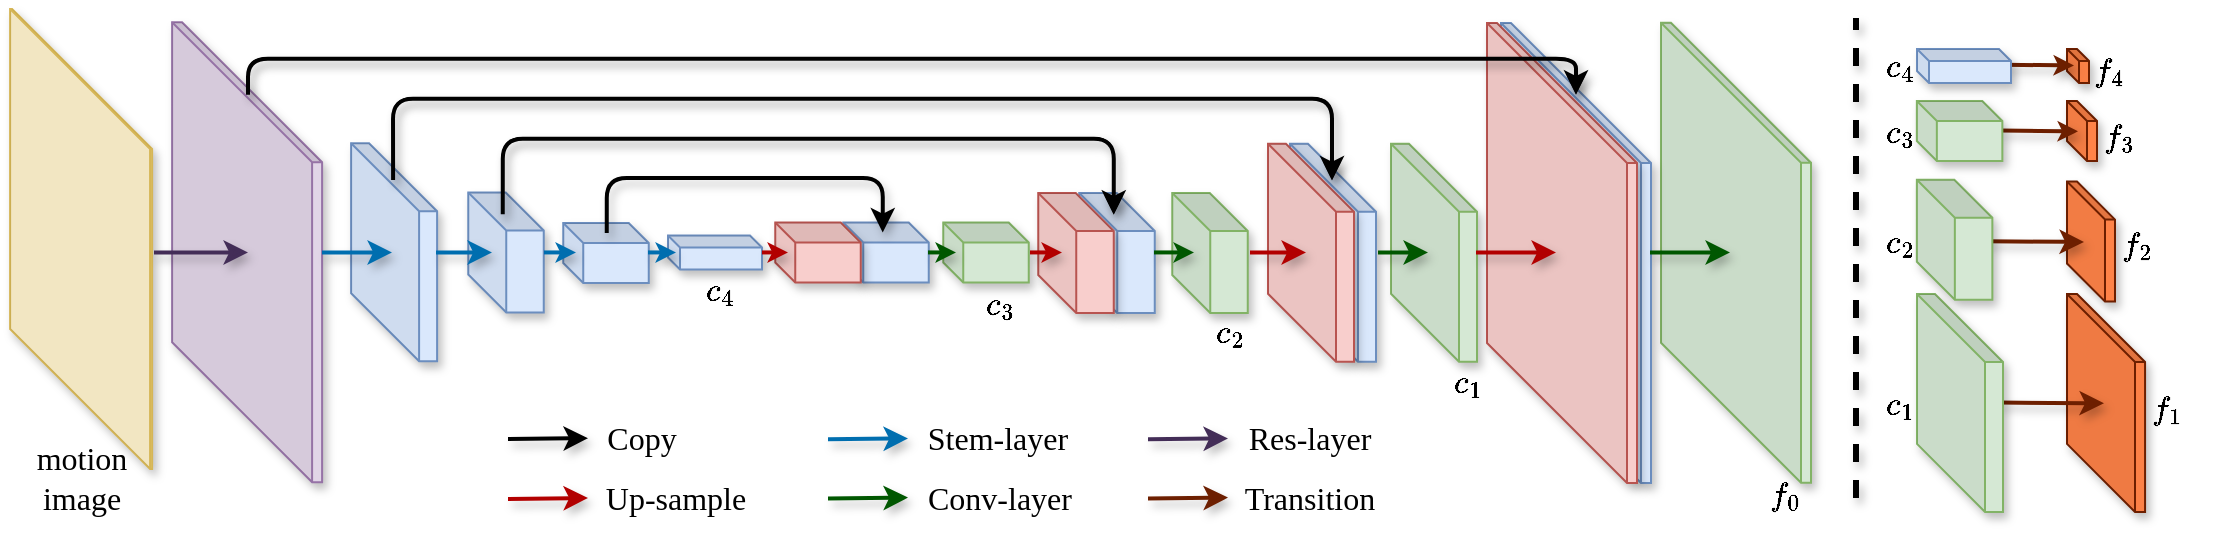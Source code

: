 <mxfile version="14.6.1" type="github">
  <diagram id="QA0bJ5i-_w0NXoJZr5kA" name="Page-1">
    <mxGraphModel dx="-729" dy="-1723" grid="1" gridSize="10" guides="1" tooltips="1" connect="1" arrows="1" fold="1" page="1" pageScale="1" pageWidth="850" pageHeight="1100" math="1" shadow="0">
      <root>
        <mxCell id="0" />
        <mxCell id="1" parent="0" />
        <mxCell id="taAj6aya3iwNu6nGRGRA-267" value="" style="shape=cube;whiteSpace=wrap;html=1;boundedLbl=1;backgroundOutline=1;darkOpacity=0.05;darkOpacity2=0.1;shadow=1;flipV=0;flipH=1;size=6;spacing=2;rotation=-90;strokeColor=#6D1F00;fontColor=#ffffff;fillColor=#FA8046;" vertex="1" parent="1">
          <mxGeometry x="2797.5" y="2368.5" width="17" height="11" as="geometry" />
        </mxCell>
        <mxCell id="taAj6aya3iwNu6nGRGRA-250" value="" style="shape=cube;whiteSpace=wrap;html=1;boundedLbl=1;backgroundOutline=1;darkOpacity=0.05;darkOpacity2=0.1;shadow=1;flipV=0;flipH=1;size=10;spacing=2;rotation=-90;strokeColor=#6D1F00;fontColor=#ffffff;fillColor=#FF8348;" vertex="1" parent="1">
          <mxGeometry x="2793" y="2399" width="30" height="15" as="geometry" />
        </mxCell>
        <mxCell id="taAj6aya3iwNu6nGRGRA-97" value="" style="shape=cube;whiteSpace=wrap;html=1;boundedLbl=1;backgroundOutline=1;darkOpacity=0.05;darkOpacity2=0.1;shadow=1;flipV=0;flipH=1;size=70;spacing=2;rotation=-90;fillColor=#d5e8d4;strokeColor=#82b366;" vertex="1" parent="1">
          <mxGeometry x="2520" y="2429.88" width="230" height="75" as="geometry" />
        </mxCell>
        <mxCell id="taAj6aya3iwNu6nGRGRA-98" value="" style="shape=cube;whiteSpace=wrap;html=1;boundedLbl=1;backgroundOutline=1;darkOpacity=0.05;darkOpacity2=0.1;shadow=1;flipV=0;flipH=1;size=10;spacing=2;rotation=-90;fillColor=#dae8fc;strokeColor=#6c8ebf;" vertex="1" parent="1">
          <mxGeometry x="2195" y="2445.88" width="30" height="42.75" as="geometry" />
        </mxCell>
        <mxCell id="taAj6aya3iwNu6nGRGRA-99" value="" style="shape=cube;whiteSpace=wrap;html=1;boundedLbl=1;backgroundOutline=1;darkOpacity=0.05;darkOpacity2=0.1;shadow=1;flipV=0;flipH=1;size=19;spacing=2;rotation=-90;fillColor=#dae8fc;strokeColor=#6c8ebf;" vertex="1" parent="1">
          <mxGeometry x="2295.5" y="2448.63" width="60" height="37.75" as="geometry" />
        </mxCell>
        <mxCell id="taAj6aya3iwNu6nGRGRA-100" value="" style="shape=cube;whiteSpace=wrap;html=1;boundedLbl=1;backgroundOutline=1;darkOpacity=0.05;darkOpacity2=0.1;shadow=1;flipV=0;flipH=1;size=10;spacing=2;rotation=-90;fillColor=#dae8fc;strokeColor=#6c8ebf;" vertex="1" parent="1">
          <mxGeometry x="2055" y="2446.13" width="30" height="42.75" as="geometry" />
        </mxCell>
        <mxCell id="taAj6aya3iwNu6nGRGRA-101" value="" style="shape=cube;whiteSpace=wrap;html=1;boundedLbl=1;backgroundOutline=1;darkOpacity=0.05;darkOpacity2=0.1;shadow=1;flipV=0;flipH=1;size=70;spacing=2;rotation=-90;fillColor=#e1d5e7;strokeColor=#9673a6;" vertex="1" parent="1">
          <mxGeometry x="1775.55" y="2429.63" width="230" height="75" as="geometry" />
        </mxCell>
        <mxCell id="taAj6aya3iwNu6nGRGRA-102" value="" style="shape=cube;whiteSpace=wrap;html=1;boundedLbl=1;backgroundOutline=1;darkOpacity=0.05;darkOpacity2=0.1;shadow=1;flipV=0;flipH=1;size=34;spacing=2;rotation=-90;fillColor=#dae8fc;strokeColor=#6c8ebf;" vertex="1" parent="1">
          <mxGeometry x="1909.55" y="2445.63" width="109" height="43" as="geometry" />
        </mxCell>
        <mxCell id="taAj6aya3iwNu6nGRGRA-103" value="" style="shape=cube;whiteSpace=wrap;html=1;boundedLbl=1;backgroundOutline=1;darkOpacity=0.05;darkOpacity2=0.1;shadow=1;flipV=0;flipH=1;size=19;spacing=2;rotation=-90;fillColor=#dae8fc;strokeColor=#6c8ebf;" vertex="1" parent="1">
          <mxGeometry x="1990" y="2448.38" width="60" height="37.75" as="geometry" />
        </mxCell>
        <mxCell id="taAj6aya3iwNu6nGRGRA-104" value="" style="shape=cube;whiteSpace=wrap;html=1;boundedLbl=1;backgroundOutline=1;darkOpacity=0.05;darkOpacity2=0.1;shadow=1;flipV=0;flipH=1;size=6;spacing=2;rotation=-90;fillColor=#dae8fc;strokeColor=#6c8ebf;" vertex="1" parent="1">
          <mxGeometry x="2116" y="2443.76" width="17" height="47" as="geometry" />
        </mxCell>
        <mxCell id="taAj6aya3iwNu6nGRGRA-105" value="" style="shape=cube;whiteSpace=wrap;html=1;boundedLbl=1;backgroundOutline=1;darkOpacity=0.05;darkOpacity2=0.1;shadow=1;flipV=0;flipH=1;size=10;spacing=2;rotation=-90;fillColor=#f8cecc;strokeColor=#b85450;" vertex="1" parent="1">
          <mxGeometry x="2161" y="2445.88" width="30" height="42.75" as="geometry" />
        </mxCell>
        <mxCell id="taAj6aya3iwNu6nGRGRA-106" value="" style="shape=cube;whiteSpace=wrap;html=1;boundedLbl=1;backgroundOutline=1;darkOpacity=0.05;darkOpacity2=0.1;shadow=1;flipV=0;flipH=1;size=19;spacing=2;rotation=-90;fillColor=#f8cecc;strokeColor=#b85450;" vertex="1" parent="1">
          <mxGeometry x="2275" y="2448.63" width="60" height="37.75" as="geometry" />
        </mxCell>
        <mxCell id="taAj6aya3iwNu6nGRGRA-107" value="" style="shape=cube;whiteSpace=wrap;html=1;boundedLbl=1;backgroundOutline=1;darkOpacity=0.05;darkOpacity2=0.1;shadow=1;flipV=0;flipH=1;size=10;spacing=2;rotation=-90;strokeColor=#82b366;fillColor=#d5e8d4;" vertex="1" parent="1">
          <mxGeometry x="2245" y="2445.88" width="30" height="42.75" as="geometry" />
        </mxCell>
        <mxCell id="taAj6aya3iwNu6nGRGRA-108" value="" style="shape=cube;whiteSpace=wrap;html=1;boundedLbl=1;backgroundOutline=1;darkOpacity=0.05;darkOpacity2=0.1;shadow=1;flipV=0;flipH=1;size=19;spacing=2;rotation=-90;fillColor=#d5e8d4;strokeColor=#82b366;" vertex="1" parent="1">
          <mxGeometry x="2342" y="2448.63" width="60" height="37.75" as="geometry" />
        </mxCell>
        <mxCell id="taAj6aya3iwNu6nGRGRA-109" value="" style="shape=cube;whiteSpace=wrap;html=1;boundedLbl=1;backgroundOutline=1;darkOpacity=0.05;darkOpacity2=0.1;shadow=1;flipV=0;flipH=1;size=34;spacing=2;rotation=-90;fillColor=#dae8fc;strokeColor=#6c8ebf;" vertex="1" parent="1">
          <mxGeometry x="2379" y="2445.88" width="109" height="43" as="geometry" />
        </mxCell>
        <mxCell id="taAj6aya3iwNu6nGRGRA-110" value="" style="shape=cube;whiteSpace=wrap;html=1;boundedLbl=1;backgroundOutline=1;darkOpacity=0.05;darkOpacity2=0.1;shadow=1;flipV=0;flipH=1;size=34;spacing=2;rotation=-90;fillColor=#f8cecc;strokeColor=#b85450;" vertex="1" parent="1">
          <mxGeometry x="2368" y="2445.88" width="109" height="43" as="geometry" />
        </mxCell>
        <mxCell id="taAj6aya3iwNu6nGRGRA-111" value="" style="shape=cube;whiteSpace=wrap;html=1;boundedLbl=1;backgroundOutline=1;darkOpacity=0.05;darkOpacity2=0.1;shadow=1;flipV=0;flipH=1;size=34;spacing=2;rotation=-90;fillColor=#d5e8d4;strokeColor=#82b366;" vertex="1" parent="1">
          <mxGeometry x="2429.5" y="2445.88" width="109" height="43" as="geometry" />
        </mxCell>
        <mxCell id="taAj6aya3iwNu6nGRGRA-112" value="" style="shape=cube;whiteSpace=wrap;html=1;boundedLbl=1;backgroundOutline=1;darkOpacity=0.05;darkOpacity2=0.1;shadow=1;flipV=0;flipH=1;size=70;spacing=2;rotation=-90;fillColor=#dae8fc;strokeColor=#6c8ebf;" vertex="1" parent="1">
          <mxGeometry x="2440" y="2430" width="230" height="75" as="geometry" />
        </mxCell>
        <mxCell id="taAj6aya3iwNu6nGRGRA-113" value="" style="shape=cube;whiteSpace=wrap;html=1;boundedLbl=1;backgroundOutline=1;darkOpacity=0.05;darkOpacity2=0.1;shadow=1;flipV=0;flipH=1;size=70;spacing=2;rotation=-90;fillColor=#f8cecc;strokeColor=#b85450;" vertex="1" parent="1">
          <mxGeometry x="2433" y="2430" width="230" height="75" as="geometry" />
        </mxCell>
        <mxCell id="taAj6aya3iwNu6nGRGRA-114" value="" style="endArrow=classic;html=1;rounded=1;shadow=1;" edge="1" parent="1">
          <mxGeometry width="50" height="50" relative="1" as="geometry">
            <mxPoint x="1891" y="2388" as="sourcePoint" />
            <mxPoint x="2555" y="2388" as="targetPoint" />
            <Array as="points">
              <mxPoint x="1891" y="2370" />
              <mxPoint x="2232" y="2370" />
              <mxPoint x="2555" y="2370" />
            </Array>
          </mxGeometry>
        </mxCell>
        <mxCell id="taAj6aya3iwNu6nGRGRA-135" value="" style="shape=cube;whiteSpace=wrap;html=1;boundedLbl=1;backgroundOutline=1;darkOpacity=0.05;darkOpacity2=0.1;shadow=1;flipV=0;flipH=1;size=70;spacing=2;rotation=-90;fillColor=#fff2cc;strokeColor=#d6b656;" vertex="1" parent="1">
          <mxGeometry x="1692.55" y="2425" width="230" height="71" as="geometry" />
        </mxCell>
        <mxCell id="taAj6aya3iwNu6nGRGRA-138" value="&lt;font face=&quot;Times New Roman&quot; style=&quot;font-size: 16px;&quot;&gt;motion image&lt;/font&gt;" style="text;html=1;strokeColor=none;fillColor=none;align=center;verticalAlign=middle;whiteSpace=wrap;rounded=0;shadow=1;fontSize=16;" vertex="1" parent="1">
          <mxGeometry x="1787.55" y="2570" width="40" height="20" as="geometry" />
        </mxCell>
        <mxCell id="taAj6aya3iwNu6nGRGRA-147" style="edgeStyle=orthogonalEdgeStyle;orthogonalLoop=1;jettySize=auto;html=1;exitX=0;exitY=0;exitDx=5;exitDy=37.75;exitPerimeter=0;entryX=0;entryY=0;entryDx=5;entryDy=37.75;entryPerimeter=0;rounded=1;strokeWidth=2;shadow=1;" edge="1" parent="1">
          <mxGeometry relative="1" as="geometry">
            <mxPoint x="2070.375" y="2457.505" as="sourcePoint" />
            <mxPoint x="2208.375" y="2457.255" as="targetPoint" />
            <Array as="points">
              <mxPoint x="2070" y="2430" />
              <mxPoint x="2208" y="2430" />
            </Array>
          </mxGeometry>
        </mxCell>
        <mxCell id="taAj6aya3iwNu6nGRGRA-148" style="edgeStyle=orthogonalEdgeStyle;orthogonalLoop=1;jettySize=auto;html=1;exitX=0;exitY=0;exitDx=9.5;exitDy=28.25;exitPerimeter=0;entryX=0;entryY=0;entryDx=9.5;entryDy=28.25;entryPerimeter=0;rounded=1;shadow=1;" edge="1" parent="1">
          <mxGeometry relative="1" as="geometry">
            <mxPoint x="2018.375" y="2447.755" as="sourcePoint" />
            <mxPoint x="2323.875" y="2448.005" as="targetPoint" />
            <Array as="points">
              <mxPoint x="2018" y="2410" />
              <mxPoint x="2324" y="2410" />
            </Array>
          </mxGeometry>
        </mxCell>
        <mxCell id="taAj6aya3iwNu6nGRGRA-149" style="edgeStyle=orthogonalEdgeStyle;orthogonalLoop=1;jettySize=auto;html=1;exitX=0;exitY=0;exitDx=17;exitDy=26;exitPerimeter=0;entryX=0;entryY=0;entryDx=17;entryDy=26;entryPerimeter=0;rounded=1;shadow=1;" edge="1" parent="1">
          <mxGeometry relative="1" as="geometry">
            <mxPoint x="1963.55" y="2430.63" as="sourcePoint" />
            <mxPoint x="2433" y="2430.88" as="targetPoint" />
            <Array as="points">
              <mxPoint x="1964" y="2390" />
              <mxPoint x="2433" y="2390" />
            </Array>
          </mxGeometry>
        </mxCell>
        <mxCell id="taAj6aya3iwNu6nGRGRA-180" value="" style="endArrow=classic;html=1;rounded=1;strokeWidth=2;shadow=1;" edge="1" parent="1">
          <mxGeometry width="50" height="50" relative="1" as="geometry">
            <mxPoint x="1891" y="2388.38" as="sourcePoint" />
            <mxPoint x="2555" y="2388.38" as="targetPoint" />
            <Array as="points">
              <mxPoint x="1891" y="2370.38" />
              <mxPoint x="2232" y="2370.38" />
              <mxPoint x="2555" y="2370.38" />
            </Array>
          </mxGeometry>
        </mxCell>
        <mxCell id="taAj6aya3iwNu6nGRGRA-181" style="edgeStyle=orthogonalEdgeStyle;orthogonalLoop=1;jettySize=auto;html=1;exitX=0;exitY=0;exitDx=17;exitDy=26;exitPerimeter=0;entryX=0;entryY=0;entryDx=17;entryDy=26;entryPerimeter=0;rounded=1;strokeWidth=2;shadow=1;" edge="1" parent="1">
          <mxGeometry relative="1" as="geometry">
            <mxPoint x="1963.55" y="2431.01" as="sourcePoint" />
            <mxPoint x="2433" y="2431.26" as="targetPoint" />
            <Array as="points">
              <mxPoint x="1964" y="2390.38" />
              <mxPoint x="2433" y="2390.38" />
            </Array>
          </mxGeometry>
        </mxCell>
        <mxCell id="taAj6aya3iwNu6nGRGRA-182" style="edgeStyle=orthogonalEdgeStyle;orthogonalLoop=1;jettySize=auto;html=1;exitX=0;exitY=0;exitDx=9.5;exitDy=28.25;exitPerimeter=0;entryX=0;entryY=0;entryDx=9.5;entryDy=28.25;entryPerimeter=0;rounded=1;strokeWidth=2;shadow=1;" edge="1" parent="1">
          <mxGeometry relative="1" as="geometry">
            <mxPoint x="2018.375" y="2448.135" as="sourcePoint" />
            <mxPoint x="2323.875" y="2448.385" as="targetPoint" />
            <Array as="points">
              <mxPoint x="2018" y="2410.38" />
              <mxPoint x="2324" y="2410.38" />
            </Array>
          </mxGeometry>
        </mxCell>
        <mxCell id="taAj6aya3iwNu6nGRGRA-208" value="" style="endArrow=classic;html=1;strokeWidth=2;fillColor=#76608a;strokeColor=#432D57;shadow=1;" edge="1" parent="1">
          <mxGeometry width="50" height="50" relative="1" as="geometry">
            <mxPoint x="1844" y="2467.22" as="sourcePoint" />
            <mxPoint x="1891" y="2467.23" as="targetPoint" />
          </mxGeometry>
        </mxCell>
        <mxCell id="taAj6aya3iwNu6nGRGRA-209" value="" style="endArrow=classic;html=1;strokeWidth=2;fillColor=#1ba1e2;strokeColor=#006EAF;shadow=1;" edge="1" parent="1">
          <mxGeometry width="50" height="50" relative="1" as="geometry">
            <mxPoint x="1928" y="2467.22" as="sourcePoint" />
            <mxPoint x="1963" y="2467.22" as="targetPoint" />
          </mxGeometry>
        </mxCell>
        <mxCell id="taAj6aya3iwNu6nGRGRA-210" value="" style="endArrow=classic;html=1;strokeWidth=2;fillColor=#1ba1e2;strokeColor=#006EAF;shadow=1;" edge="1" parent="1">
          <mxGeometry width="50" height="50" relative="1" as="geometry">
            <mxPoint x="1985" y="2467.22" as="sourcePoint" />
            <mxPoint x="2013" y="2467.22" as="targetPoint" />
          </mxGeometry>
        </mxCell>
        <mxCell id="taAj6aya3iwNu6nGRGRA-211" value="" style="endArrow=classic;html=1;strokeWidth=2;jumpSize=6;endSize=4;fillColor=#1ba1e2;strokeColor=#006EAF;shadow=1;" edge="1" parent="1">
          <mxGeometry width="50" height="50" relative="1" as="geometry">
            <mxPoint x="2039" y="2467.22" as="sourcePoint" />
            <mxPoint x="2055" y="2467.22" as="targetPoint" />
          </mxGeometry>
        </mxCell>
        <mxCell id="taAj6aya3iwNu6nGRGRA-212" value="" style="endArrow=classic;html=1;strokeWidth=2;jumpSize=6;endSize=4;fillColor=#1ba1e2;strokeColor=#006EAF;shadow=1;" edge="1" parent="1">
          <mxGeometry width="50" height="50" relative="1" as="geometry">
            <mxPoint x="2091" y="2467.22" as="sourcePoint" />
            <mxPoint x="2105" y="2467.22" as="targetPoint" />
          </mxGeometry>
        </mxCell>
        <mxCell id="taAj6aya3iwNu6nGRGRA-213" value="" style="endArrow=classic;html=1;strokeWidth=2;jumpSize=6;endSize=4;fillColor=#e51400;strokeColor=#B20000;shadow=1;" edge="1" parent="1">
          <mxGeometry width="50" height="50" relative="1" as="geometry">
            <mxPoint x="2148" y="2467.22" as="sourcePoint" />
            <mxPoint x="2161" y="2467.22" as="targetPoint" />
          </mxGeometry>
        </mxCell>
        <mxCell id="taAj6aya3iwNu6nGRGRA-214" value="" style="endArrow=classic;html=1;strokeWidth=2;jumpSize=6;endSize=4;fillColor=#008a00;strokeColor=#005700;shadow=1;" edge="1" parent="1">
          <mxGeometry width="50" height="50" relative="1" as="geometry">
            <mxPoint x="2231" y="2467.22" as="sourcePoint" />
            <mxPoint x="2245" y="2467.22" as="targetPoint" />
          </mxGeometry>
        </mxCell>
        <mxCell id="taAj6aya3iwNu6nGRGRA-215" value="" style="endArrow=classic;html=1;strokeWidth=2;jumpSize=6;endSize=4;fillColor=#e51400;strokeColor=#B20000;shadow=1;" edge="1" parent="1">
          <mxGeometry width="50" height="50" relative="1" as="geometry">
            <mxPoint x="2282" y="2467.22" as="sourcePoint" />
            <mxPoint x="2298" y="2467.22" as="targetPoint" />
          </mxGeometry>
        </mxCell>
        <mxCell id="taAj6aya3iwNu6nGRGRA-216" value="" style="endArrow=classic;html=1;strokeWidth=2;jumpSize=6;endSize=4;fillColor=#008a00;strokeColor=#005700;shadow=1;" edge="1" parent="1">
          <mxGeometry width="50" height="50" relative="1" as="geometry">
            <mxPoint x="2344" y="2467.22" as="sourcePoint" />
            <mxPoint x="2364" y="2467.22" as="targetPoint" />
          </mxGeometry>
        </mxCell>
        <mxCell id="taAj6aya3iwNu6nGRGRA-217" value="" style="endArrow=classic;html=1;strokeWidth=2;jumpSize=6;endSize=6;fillColor=#e51400;strokeColor=#B20000;shadow=1;" edge="1" parent="1">
          <mxGeometry width="50" height="50" relative="1" as="geometry">
            <mxPoint x="2392" y="2467.22" as="sourcePoint" />
            <mxPoint x="2420" y="2467.22" as="targetPoint" />
          </mxGeometry>
        </mxCell>
        <mxCell id="taAj6aya3iwNu6nGRGRA-218" value="" style="endArrow=classic;html=1;strokeWidth=2;jumpSize=6;endSize=6;fillColor=#008a00;strokeColor=#005700;shadow=1;" edge="1" parent="1">
          <mxGeometry width="50" height="50" relative="1" as="geometry">
            <mxPoint x="2456" y="2467.22" as="sourcePoint" />
            <mxPoint x="2481" y="2467.22" as="targetPoint" />
          </mxGeometry>
        </mxCell>
        <mxCell id="taAj6aya3iwNu6nGRGRA-219" value="" style="endArrow=classic;html=1;strokeWidth=2;jumpSize=6;endSize=6;fillColor=#e51400;strokeColor=#B20000;shadow=1;" edge="1" parent="1">
          <mxGeometry width="50" height="50" relative="1" as="geometry">
            <mxPoint x="2505" y="2467.22" as="sourcePoint" />
            <mxPoint x="2545" y="2467.22" as="targetPoint" />
          </mxGeometry>
        </mxCell>
        <mxCell id="taAj6aya3iwNu6nGRGRA-220" value="" style="endArrow=classic;html=1;strokeWidth=2;jumpSize=6;endSize=6;fillColor=#008a00;strokeColor=#005700;shadow=1;" edge="1" parent="1">
          <mxGeometry width="50" height="50" relative="1" as="geometry">
            <mxPoint x="2592" y="2467.22" as="sourcePoint" />
            <mxPoint x="2632" y="2467.22" as="targetPoint" />
          </mxGeometry>
        </mxCell>
        <mxCell id="taAj6aya3iwNu6nGRGRA-223" value="&lt;font face=&quot;Times New Roman&quot; style=&quot;font-size: 16px&quot;&gt;$$c_4$$&lt;/font&gt;" style="text;html=1;strokeColor=none;fillColor=none;align=center;verticalAlign=middle;whiteSpace=wrap;rounded=0;shadow=1;fontSize=16;" vertex="1" parent="1">
          <mxGeometry x="2107" y="2472.78" width="40" height="23.62" as="geometry" />
        </mxCell>
        <mxCell id="taAj6aya3iwNu6nGRGRA-225" value="&lt;font face=&quot;Times New Roman&quot; style=&quot;font-size: 16px&quot;&gt;$$c_3$$&lt;/font&gt;" style="text;html=1;strokeColor=none;fillColor=none;align=center;verticalAlign=middle;whiteSpace=wrap;rounded=0;shadow=1;fontSize=16;" vertex="1" parent="1">
          <mxGeometry x="2247.22" y="2479.76" width="40" height="23.62" as="geometry" />
        </mxCell>
        <mxCell id="taAj6aya3iwNu6nGRGRA-226" value="&lt;font face=&quot;Times New Roman&quot; style=&quot;font-size: 16px&quot;&gt;$$c_2$$&lt;/font&gt;" style="text;html=1;strokeColor=none;fillColor=none;align=center;verticalAlign=middle;whiteSpace=wrap;rounded=0;shadow=1;fontSize=16;" vertex="1" parent="1">
          <mxGeometry x="2362" y="2494" width="40" height="23.62" as="geometry" />
        </mxCell>
        <mxCell id="taAj6aya3iwNu6nGRGRA-227" value="&lt;font face=&quot;Times New Roman&quot; style=&quot;font-size: 16px&quot;&gt;$$c_1$$&lt;/font&gt;" style="text;html=1;strokeColor=none;fillColor=none;align=center;verticalAlign=middle;whiteSpace=wrap;rounded=0;shadow=1;fontSize=16;" vertex="1" parent="1">
          <mxGeometry x="2481" y="2518.97" width="40" height="23.62" as="geometry" />
        </mxCell>
        <mxCell id="taAj6aya3iwNu6nGRGRA-228" value="&lt;font face=&quot;Times New Roman&quot; style=&quot;font-size: 16px&quot;&gt;$$f_0$$&lt;/font&gt;" style="text;html=1;strokeColor=none;fillColor=none;align=center;verticalAlign=middle;whiteSpace=wrap;rounded=0;shadow=1;fontSize=16;" vertex="1" parent="1">
          <mxGeometry x="2640" y="2576.19" width="40" height="23.62" as="geometry" />
        </mxCell>
        <mxCell id="taAj6aya3iwNu6nGRGRA-229" value="" style="endArrow=classic;html=1;strokeWidth=2;fillColor=#76608a;strokeColor=#432D57;shadow=1;" edge="1" parent="1">
          <mxGeometry width="50" height="50" relative="1" as="geometry">
            <mxPoint x="2341" y="2560.66" as="sourcePoint" />
            <mxPoint x="2381" y="2560.19" as="targetPoint" />
          </mxGeometry>
        </mxCell>
        <mxCell id="taAj6aya3iwNu6nGRGRA-234" value="&lt;font face=&quot;Times New Roman&quot;&gt;Res-layer&lt;/font&gt;" style="text;html=1;strokeColor=none;fillColor=none;align=center;verticalAlign=middle;whiteSpace=wrap;rounded=0;shadow=1;fontSize=16;" vertex="1" parent="1">
          <mxGeometry x="2382.45" y="2550.19" width="79.55" height="20" as="geometry" />
        </mxCell>
        <mxCell id="taAj6aya3iwNu6nGRGRA-235" value="" style="endArrow=classic;html=1;strokeWidth=2;fillColor=#1ba1e2;strokeColor=#006EAF;shadow=1;" edge="1" parent="1">
          <mxGeometry width="50" height="50" relative="1" as="geometry">
            <mxPoint x="2181" y="2560.66" as="sourcePoint" />
            <mxPoint x="2221" y="2560.19" as="targetPoint" />
          </mxGeometry>
        </mxCell>
        <mxCell id="taAj6aya3iwNu6nGRGRA-236" value="&lt;font face=&quot;Times New Roman&quot;&gt;Stem-layer&lt;/font&gt;" style="text;html=1;strokeColor=none;fillColor=none;align=center;verticalAlign=middle;whiteSpace=wrap;rounded=0;shadow=1;fontSize=16;" vertex="1" parent="1">
          <mxGeometry x="2226" y="2550.19" width="79.55" height="20" as="geometry" />
        </mxCell>
        <mxCell id="taAj6aya3iwNu6nGRGRA-237" value="" style="endArrow=classic;html=1;strokeWidth=2;fillColor=#e51400;strokeColor=#B20000;shadow=1;" edge="1" parent="1">
          <mxGeometry width="50" height="50" relative="1" as="geometry">
            <mxPoint x="2021" y="2590.47" as="sourcePoint" />
            <mxPoint x="2061" y="2590.0" as="targetPoint" />
          </mxGeometry>
        </mxCell>
        <mxCell id="taAj6aya3iwNu6nGRGRA-238" value="&lt;span style=&quot;font-family: &amp;#34;times new roman&amp;#34;&quot;&gt;Up-sample&lt;/span&gt;" style="text;html=1;strokeColor=none;fillColor=none;align=center;verticalAlign=middle;whiteSpace=wrap;rounded=0;shadow=1;fontSize=16;" vertex="1" parent="1">
          <mxGeometry x="2065.45" y="2579.81" width="79.55" height="20.19" as="geometry" />
        </mxCell>
        <mxCell id="taAj6aya3iwNu6nGRGRA-239" value="" style="endArrow=classic;html=1;strokeWidth=2;fillColor=#008a00;strokeColor=#005700;shadow=1;" edge="1" parent="1">
          <mxGeometry width="50" height="50" relative="1" as="geometry">
            <mxPoint x="2181" y="2590.28" as="sourcePoint" />
            <mxPoint x="2221" y="2589.81" as="targetPoint" />
          </mxGeometry>
        </mxCell>
        <mxCell id="taAj6aya3iwNu6nGRGRA-240" value="&lt;font face=&quot;Times New Roman&quot;&gt;Conv-layer&lt;/font&gt;" style="text;html=1;strokeColor=none;fillColor=none;align=center;verticalAlign=middle;whiteSpace=wrap;rounded=0;shadow=1;fontSize=16;" vertex="1" parent="1">
          <mxGeometry x="2222.45" y="2579.81" width="89.55" height="20" as="geometry" />
        </mxCell>
        <mxCell id="taAj6aya3iwNu6nGRGRA-241" value="" style="endArrow=classic;html=1;strokeWidth=2;fillColor=#e51400;shadow=1;" edge="1" parent="1">
          <mxGeometry width="50" height="50" relative="1" as="geometry">
            <mxPoint x="2021" y="2560.56" as="sourcePoint" />
            <mxPoint x="2061" y="2560.09" as="targetPoint" />
          </mxGeometry>
        </mxCell>
        <mxCell id="taAj6aya3iwNu6nGRGRA-242" value="&lt;span style=&quot;font-family: &amp;#34;times new roman&amp;#34;&quot;&gt;Copy&lt;/span&gt;" style="text;html=1;strokeColor=none;fillColor=none;align=center;verticalAlign=middle;whiteSpace=wrap;rounded=0;shadow=1;fontSize=16;" vertex="1" parent="1">
          <mxGeometry x="2047.5" y="2550.19" width="79.55" height="20.19" as="geometry" />
        </mxCell>
        <mxCell id="taAj6aya3iwNu6nGRGRA-253" value="" style="endArrow=classic;html=1;shadow=1;fontSize=16;endSize=4;strokeColor=#6D1F00;strokeWidth=2;fillColor=#a0522d;" edge="1" parent="1">
          <mxGeometry width="50" height="50" relative="1" as="geometry">
            <mxPoint x="2767" y="2406.3" as="sourcePoint" />
            <mxPoint x="2806" y="2406.687" as="targetPoint" />
          </mxGeometry>
        </mxCell>
        <mxCell id="taAj6aya3iwNu6nGRGRA-254" value="&lt;font face=&quot;Times New Roman&quot; style=&quot;font-size: 16px&quot;&gt;$$c_3$$&lt;/font&gt;" style="text;html=1;strokeColor=none;fillColor=none;align=center;verticalAlign=middle;whiteSpace=wrap;rounded=0;shadow=1;fontSize=16;" vertex="1" parent="1">
          <mxGeometry x="2696.5" y="2394.68" width="40" height="23.62" as="geometry" />
        </mxCell>
        <mxCell id="taAj6aya3iwNu6nGRGRA-257" value="" style="endArrow=none;dashed=1;html=1;strokeWidth=3;shadow=1;fontSize=16;endSize=4;" edge="1" parent="1">
          <mxGeometry width="50" height="50" relative="1" as="geometry">
            <mxPoint x="2695" y="2590" as="sourcePoint" />
            <mxPoint x="2695" y="2350" as="targetPoint" />
          </mxGeometry>
        </mxCell>
        <mxCell id="taAj6aya3iwNu6nGRGRA-263" value="" style="endArrow=classic;html=1;shadow=1;fontSize=16;endSize=4;strokeColor=#6D1F00;strokeWidth=2;fillColor=#a0522d;" edge="1" parent="1">
          <mxGeometry width="50" height="50" relative="1" as="geometry">
            <mxPoint x="2768" y="2373.36" as="sourcePoint" />
            <mxPoint x="2804" y="2373.747" as="targetPoint" />
          </mxGeometry>
        </mxCell>
        <mxCell id="taAj6aya3iwNu6nGRGRA-266" value="&lt;font face=&quot;Times New Roman&quot; style=&quot;font-size: 16px&quot;&gt;$$c_4$$&lt;/font&gt;" style="text;html=1;strokeColor=none;fillColor=none;align=center;verticalAlign=middle;whiteSpace=wrap;rounded=0;shadow=1;fontSize=16;" vertex="1" parent="1">
          <mxGeometry x="2696.5" y="2361.5" width="40" height="23.62" as="geometry" />
        </mxCell>
        <mxCell id="taAj6aya3iwNu6nGRGRA-268" value="&lt;font face=&quot;Times New Roman&quot; style=&quot;font-size: 16px&quot;&gt;$$c_2$$&lt;/font&gt;" style="text;html=1;strokeColor=none;fillColor=none;align=center;verticalAlign=middle;whiteSpace=wrap;rounded=0;shadow=1;fontSize=16;" vertex="1" parent="1">
          <mxGeometry x="2696.5" y="2449.07" width="40" height="23.62" as="geometry" />
        </mxCell>
        <mxCell id="taAj6aya3iwNu6nGRGRA-269" value="&lt;font face=&quot;Times New Roman&quot; style=&quot;font-size: 16px&quot;&gt;$$c_1$$&lt;/font&gt;" style="text;html=1;strokeColor=none;fillColor=none;align=center;verticalAlign=middle;whiteSpace=wrap;rounded=0;shadow=1;fontSize=16;" vertex="1" parent="1">
          <mxGeometry x="2696.5" y="2530.66" width="40" height="23.62" as="geometry" />
        </mxCell>
        <mxCell id="taAj6aya3iwNu6nGRGRA-270" value="" style="shape=cube;whiteSpace=wrap;html=1;boundedLbl=1;backgroundOutline=1;darkOpacity=0.05;darkOpacity2=0.1;shadow=1;flipV=0;flipH=1;size=19;spacing=2;rotation=-90;strokeColor=#6D1F00;fontColor=#ffffff;fillColor=#FF8348;" vertex="1" parent="1">
          <mxGeometry x="2782.5" y="2449.78" width="60" height="24" as="geometry" />
        </mxCell>
        <mxCell id="taAj6aya3iwNu6nGRGRA-271" value="" style="shape=cube;whiteSpace=wrap;html=1;boundedLbl=1;backgroundOutline=1;darkOpacity=0.05;darkOpacity2=0.1;shadow=1;flipV=0;flipH=1;size=34;spacing=2;rotation=-90;strokeColor=#6D1F00;fontColor=#ffffff;fillColor=#FC8147;" vertex="1" parent="1">
          <mxGeometry x="2765.52" y="2522.96" width="109" height="39.03" as="geometry" />
        </mxCell>
        <mxCell id="taAj6aya3iwNu6nGRGRA-273" value="" style="endArrow=classic;html=1;shadow=1;fontSize=16;endSize=6;strokeColor=#6D1F00;strokeWidth=2;fillColor=#a0522d;" edge="1" parent="1">
          <mxGeometry width="50" height="50" relative="1" as="geometry">
            <mxPoint x="2759" y="2461.59" as="sourcePoint" />
            <mxPoint x="2809" y="2461.977" as="targetPoint" />
          </mxGeometry>
        </mxCell>
        <mxCell id="taAj6aya3iwNu6nGRGRA-274" value="" style="endArrow=classic;html=1;shadow=1;fontSize=16;endSize=6;strokeColor=#6D1F00;strokeWidth=2;fillColor=#a0522d;" edge="1" parent="1">
          <mxGeometry width="50" height="50" relative="1" as="geometry">
            <mxPoint x="2766" y="2542.28" as="sourcePoint" />
            <mxPoint x="2819" y="2542.667" as="targetPoint" />
          </mxGeometry>
        </mxCell>
        <mxCell id="taAj6aya3iwNu6nGRGRA-275" value="" style="endArrow=classic;html=1;strokeWidth=2;fillColor=#a0522d;strokeColor=#6D1F00;shadow=1;" edge="1" parent="1">
          <mxGeometry width="50" height="50" relative="1" as="geometry">
            <mxPoint x="2341" y="2590.28" as="sourcePoint" />
            <mxPoint x="2381" y="2589.81" as="targetPoint" />
          </mxGeometry>
        </mxCell>
        <mxCell id="taAj6aya3iwNu6nGRGRA-276" value="&lt;font face=&quot;Times New Roman&quot;&gt;Transition&lt;/font&gt;" style="text;html=1;strokeColor=none;fillColor=none;align=center;verticalAlign=middle;whiteSpace=wrap;rounded=0;shadow=1;fontSize=16;" vertex="1" parent="1">
          <mxGeometry x="2377.45" y="2579.81" width="89.55" height="20" as="geometry" />
        </mxCell>
        <mxCell id="taAj6aya3iwNu6nGRGRA-261" value="" style="shape=cube;whiteSpace=wrap;html=1;boundedLbl=1;backgroundOutline=1;darkOpacity=0.05;darkOpacity2=0.1;shadow=1;flipV=0;flipH=1;size=34;spacing=2;rotation=-90;fillColor=#d5e8d4;strokeColor=#82b366;" vertex="1" parent="1">
          <mxGeometry x="2692.5" y="2520.97" width="109" height="43" as="geometry" />
        </mxCell>
        <mxCell id="taAj6aya3iwNu6nGRGRA-258" value="" style="shape=cube;whiteSpace=wrap;html=1;boundedLbl=1;backgroundOutline=1;darkOpacity=0.05;darkOpacity2=0.1;shadow=1;flipV=0;flipH=1;size=6;spacing=2;rotation=-90;fillColor=#dae8fc;strokeColor=#6c8ebf;" vertex="1" parent="1">
          <mxGeometry x="2740.5" y="2350.5" width="17" height="47" as="geometry" />
        </mxCell>
        <mxCell id="taAj6aya3iwNu6nGRGRA-249" value="" style="shape=cube;whiteSpace=wrap;html=1;boundedLbl=1;backgroundOutline=1;darkOpacity=0.05;darkOpacity2=0.1;shadow=1;flipV=0;flipH=1;size=10;spacing=2;rotation=-90;strokeColor=#82b366;fillColor=#d5e8d4;" vertex="1" parent="1">
          <mxGeometry x="2731.8" y="2385.12" width="30" height="42.75" as="geometry" />
        </mxCell>
        <mxCell id="taAj6aya3iwNu6nGRGRA-260" value="" style="shape=cube;whiteSpace=wrap;html=1;boundedLbl=1;backgroundOutline=1;darkOpacity=0.05;darkOpacity2=0.1;shadow=1;flipV=0;flipH=1;size=19;spacing=2;rotation=-90;fillColor=#d5e8d4;strokeColor=#82b366;" vertex="1" parent="1">
          <mxGeometry x="2714.3" y="2442.01" width="60" height="37.75" as="geometry" />
        </mxCell>
        <mxCell id="taAj6aya3iwNu6nGRGRA-288" value="&lt;font face=&quot;Times New Roman&quot; style=&quot;font-size: 16px&quot;&gt;$$f_3$$&lt;/font&gt;" style="text;html=1;strokeColor=none;fillColor=none;align=center;verticalAlign=middle;whiteSpace=wrap;rounded=0;shadow=1;fontSize=16;" vertex="1" parent="1">
          <mxGeometry x="2806.5" y="2397.29" width="40" height="23.62" as="geometry" />
        </mxCell>
        <mxCell id="taAj6aya3iwNu6nGRGRA-289" value="&lt;font face=&quot;Times New Roman&quot; style=&quot;font-size: 16px&quot;&gt;$$f_4$$&lt;/font&gt;" style="text;html=1;strokeColor=none;fillColor=none;align=center;verticalAlign=middle;whiteSpace=wrap;rounded=0;shadow=1;fontSize=16;" vertex="1" parent="1">
          <mxGeometry x="2801.5" y="2364.11" width="40" height="23.62" as="geometry" />
        </mxCell>
        <mxCell id="taAj6aya3iwNu6nGRGRA-290" value="&lt;font face=&quot;Times New Roman&quot; style=&quot;font-size: 16px&quot;&gt;$$f_2$$&lt;/font&gt;" style="text;html=1;strokeColor=none;fillColor=none;align=center;verticalAlign=middle;whiteSpace=wrap;rounded=0;shadow=1;fontSize=16;" vertex="1" parent="1">
          <mxGeometry x="2815.5" y="2451.68" width="40" height="23.62" as="geometry" />
        </mxCell>
        <mxCell id="taAj6aya3iwNu6nGRGRA-291" value="&lt;font face=&quot;Times New Roman&quot; style=&quot;font-size: 16px&quot;&gt;$$f_1$$&lt;/font&gt;" style="text;html=1;strokeColor=none;fillColor=none;align=center;verticalAlign=middle;whiteSpace=wrap;rounded=0;shadow=1;fontSize=16;" vertex="1" parent="1">
          <mxGeometry x="2830.5" y="2533.27" width="40" height="23.62" as="geometry" />
        </mxCell>
      </root>
    </mxGraphModel>
  </diagram>
</mxfile>
